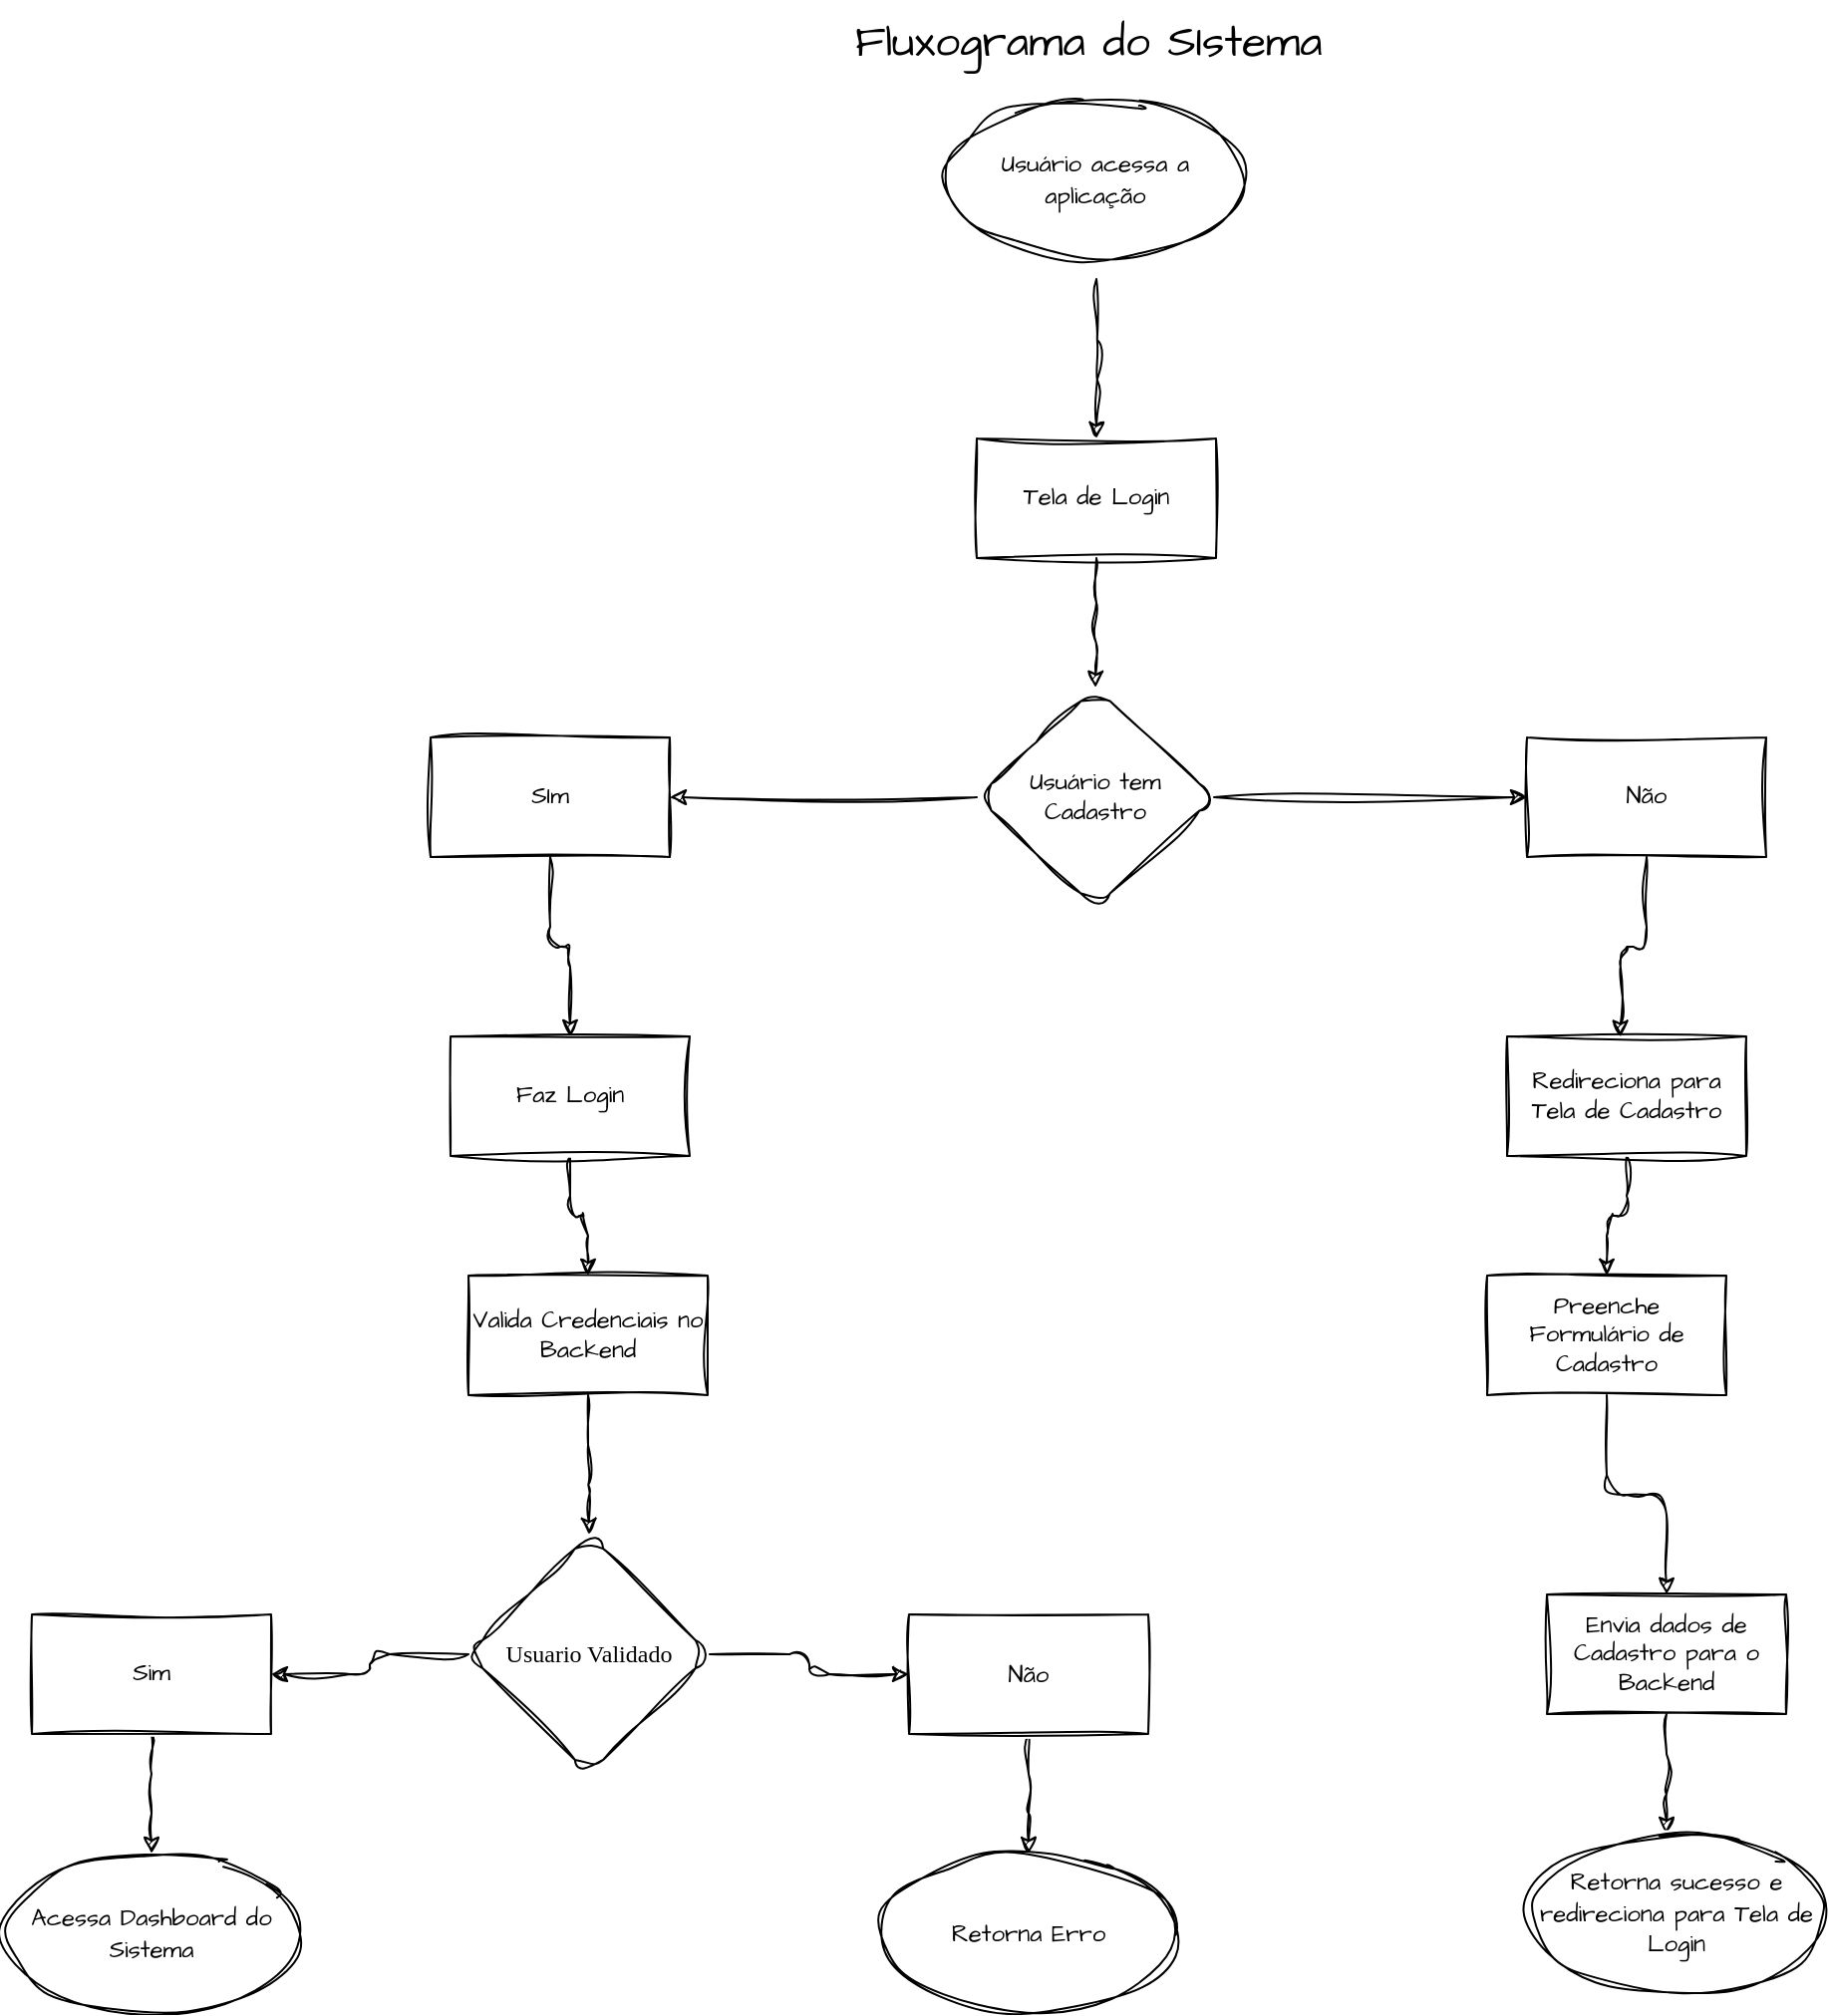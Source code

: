 <mxfile version="26.0.9">
  <diagram name="Página-1" id="kS7lqMOHPut_9UUMO6gu">
    <mxGraphModel dx="2261" dy="836" grid="1" gridSize="10" guides="1" tooltips="1" connect="1" arrows="1" fold="1" page="1" pageScale="1" pageWidth="827" pageHeight="1169" math="0" shadow="0">
      <root>
        <mxCell id="0" />
        <mxCell id="1" parent="0" />
        <mxCell id="iBdcwGxHyGMTYMY33XSR-31" style="edgeStyle=orthogonalEdgeStyle;rounded=1;sketch=1;hachureGap=4;jiggle=2;curveFitting=1;orthogonalLoop=1;jettySize=auto;html=1;entryX=1;entryY=0.5;entryDx=0;entryDy=0;fontFamily=archetics daugther;" parent="1" source="iBdcwGxHyGMTYMY33XSR-28" target="iBdcwGxHyGMTYMY33XSR-30" edge="1">
          <mxGeometry relative="1" as="geometry" />
        </mxCell>
        <mxCell id="iBdcwGxHyGMTYMY33XSR-33" style="edgeStyle=orthogonalEdgeStyle;rounded=1;sketch=1;hachureGap=4;jiggle=2;curveFitting=1;orthogonalLoop=1;jettySize=auto;html=1;entryX=0;entryY=0.5;entryDx=0;entryDy=0;fontFamily=archetics daugther;" parent="1" source="iBdcwGxHyGMTYMY33XSR-28" target="iBdcwGxHyGMTYMY33XSR-32" edge="1">
          <mxGeometry relative="1" as="geometry" />
        </mxCell>
        <mxCell id="iBdcwGxHyGMTYMY33XSR-28" value="Usuario Validado" style="rhombus;whiteSpace=wrap;html=1;sketch=1;curveFitting=1;jiggle=2;rounded=1;fontFamily=archetics daugther;" parent="1" vertex="1">
          <mxGeometry x="99" y="790" width="121" height="120" as="geometry" />
        </mxCell>
        <mxCell id="iBdcwGxHyGMTYMY33XSR-66" style="edgeStyle=orthogonalEdgeStyle;rounded=1;sketch=1;hachureGap=4;jiggle=2;curveFitting=1;orthogonalLoop=1;jettySize=auto;html=1;entryX=0.5;entryY=0;entryDx=0;entryDy=0;fontFamily=Architects Daughter;fontSource=https%3A%2F%2Ffonts.googleapis.com%2Fcss%3Ffamily%3DArchitects%2BDaughter;" parent="1" source="iBdcwGxHyGMTYMY33XSR-30" edge="1">
          <mxGeometry relative="1" as="geometry">
            <mxPoint x="-60" y="950" as="targetPoint" />
          </mxGeometry>
        </mxCell>
        <mxCell id="iBdcwGxHyGMTYMY33XSR-30" value="Sim" style="rounded=0;whiteSpace=wrap;html=1;sketch=1;hachureGap=4;jiggle=2;curveFitting=1;fontFamily=Architects Daughter;" parent="1" vertex="1">
          <mxGeometry x="-120" y="830" width="120" height="60" as="geometry" />
        </mxCell>
        <mxCell id="iBdcwGxHyGMTYMY33XSR-69" style="edgeStyle=orthogonalEdgeStyle;rounded=1;sketch=1;hachureGap=4;jiggle=2;curveFitting=1;orthogonalLoop=1;jettySize=auto;html=1;entryX=0.5;entryY=0;entryDx=0;entryDy=0;fontFamily=Architects Daughter;fontSource=https%3A%2F%2Ffonts.googleapis.com%2Fcss%3Ffamily%3DArchitects%2BDaughter;" parent="1" source="iBdcwGxHyGMTYMY33XSR-32" edge="1">
          <mxGeometry relative="1" as="geometry">
            <mxPoint x="380" y="950" as="targetPoint" />
          </mxGeometry>
        </mxCell>
        <mxCell id="iBdcwGxHyGMTYMY33XSR-32" value="&lt;font face=&quot;Architects Daughter&quot;&gt;Não&lt;/font&gt;" style="rounded=0;whiteSpace=wrap;html=1;sketch=1;hachureGap=4;jiggle=2;curveFitting=1;fontFamily=archetics daugther;" parent="1" vertex="1">
          <mxGeometry x="320" y="830" width="120" height="60" as="geometry" />
        </mxCell>
        <mxCell id="iBdcwGxHyGMTYMY33XSR-72" style="edgeStyle=orthogonalEdgeStyle;rounded=1;sketch=1;hachureGap=4;jiggle=2;curveFitting=1;orthogonalLoop=1;jettySize=auto;html=1;entryX=0.5;entryY=0;entryDx=0;entryDy=0;fontFamily=Architects Daughter;fontSource=https%3A%2F%2Ffonts.googleapis.com%2Fcss%3Ffamily%3DArchitects%2BDaughter;" parent="1" source="iBdcwGxHyGMTYMY33XSR-37" edge="1">
          <mxGeometry relative="1" as="geometry">
            <mxPoint x="700" y="940" as="targetPoint" />
          </mxGeometry>
        </mxCell>
        <mxCell id="iBdcwGxHyGMTYMY33XSR-37" value="Envia dados de Cadastro para o Backend" style="rounded=0;whiteSpace=wrap;html=1;sketch=1;hachureGap=4;jiggle=2;curveFitting=1;fontFamily=Architects Daughter;fontSource=https%3A%2F%2Ffonts.googleapis.com%2Fcss%3Ffamily%3DArchitects%2BDaughter;" parent="1" vertex="1">
          <mxGeometry x="640" y="820" width="120" height="60" as="geometry" />
        </mxCell>
        <mxCell id="iBdcwGxHyGMTYMY33XSR-42" style="edgeStyle=orthogonalEdgeStyle;rounded=1;sketch=1;hachureGap=4;jiggle=2;curveFitting=1;orthogonalLoop=1;jettySize=auto;html=1;entryX=0.5;entryY=0;entryDx=0;entryDy=0;fontFamily=Architects Daughter;fontSource=https%3A%2F%2Ffonts.googleapis.com%2Fcss%3Ffamily%3DArchitects%2BDaughter;" parent="1" source="iBdcwGxHyGMTYMY33XSR-39" target="iBdcwGxHyGMTYMY33XSR-28" edge="1">
          <mxGeometry relative="1" as="geometry" />
        </mxCell>
        <mxCell id="iBdcwGxHyGMTYMY33XSR-39" value="Valida Credenciais no Backend" style="rounded=0;whiteSpace=wrap;html=1;sketch=1;hachureGap=4;jiggle=2;curveFitting=1;fontFamily=Architects Daughter;fontSource=https%3A%2F%2Ffonts.googleapis.com%2Fcss%3Ffamily%3DArchitects%2BDaughter;" parent="1" vertex="1">
          <mxGeometry x="99" y="660" width="120" height="60" as="geometry" />
        </mxCell>
        <mxCell id="iBdcwGxHyGMTYMY33XSR-64" style="edgeStyle=orthogonalEdgeStyle;rounded=1;sketch=1;hachureGap=4;jiggle=2;curveFitting=1;orthogonalLoop=1;jettySize=auto;html=1;entryX=0.5;entryY=0;entryDx=0;entryDy=0;fontFamily=Architects Daughter;fontSource=https%3A%2F%2Ffonts.googleapis.com%2Fcss%3Ffamily%3DArchitects%2BDaughter;" parent="1" source="iBdcwGxHyGMTYMY33XSR-44" target="iBdcwGxHyGMTYMY33XSR-37" edge="1">
          <mxGeometry relative="1" as="geometry" />
        </mxCell>
        <mxCell id="iBdcwGxHyGMTYMY33XSR-44" value="Preenche Formulário de Cadastro" style="rounded=0;whiteSpace=wrap;html=1;sketch=1;hachureGap=4;jiggle=2;curveFitting=1;fontFamily=Architects Daughter;fontSource=https%3A%2F%2Ffonts.googleapis.com%2Fcss%3Ffamily%3DArchitects%2BDaughter;" parent="1" vertex="1">
          <mxGeometry x="610" y="660" width="120" height="60" as="geometry" />
        </mxCell>
        <mxCell id="iBdcwGxHyGMTYMY33XSR-63" style="edgeStyle=orthogonalEdgeStyle;rounded=1;sketch=1;hachureGap=4;jiggle=2;curveFitting=1;orthogonalLoop=1;jettySize=auto;html=1;fontFamily=Architects Daughter;fontSource=https%3A%2F%2Ffonts.googleapis.com%2Fcss%3Ffamily%3DArchitects%2BDaughter;" parent="1" source="iBdcwGxHyGMTYMY33XSR-46" target="iBdcwGxHyGMTYMY33XSR-44" edge="1">
          <mxGeometry relative="1" as="geometry" />
        </mxCell>
        <mxCell id="iBdcwGxHyGMTYMY33XSR-46" value="Redireciona para Tela de Cadastro" style="rounded=0;whiteSpace=wrap;html=1;sketch=1;hachureGap=4;jiggle=2;curveFitting=1;fontFamily=Architects Daughter;fontSource=https%3A%2F%2Ffonts.googleapis.com%2Fcss%3Ffamily%3DArchitects%2BDaughter;" parent="1" vertex="1">
          <mxGeometry x="620" y="540" width="120" height="60" as="geometry" />
        </mxCell>
        <mxCell id="iBdcwGxHyGMTYMY33XSR-62" style="edgeStyle=orthogonalEdgeStyle;rounded=1;sketch=1;hachureGap=4;jiggle=2;curveFitting=1;orthogonalLoop=1;jettySize=auto;html=1;entryX=0.5;entryY=0;entryDx=0;entryDy=0;fontFamily=Architects Daughter;fontSource=https%3A%2F%2Ffonts.googleapis.com%2Fcss%3Ffamily%3DArchitects%2BDaughter;" parent="1" source="iBdcwGxHyGMTYMY33XSR-47" target="iBdcwGxHyGMTYMY33XSR-39" edge="1">
          <mxGeometry relative="1" as="geometry" />
        </mxCell>
        <mxCell id="iBdcwGxHyGMTYMY33XSR-47" value="Faz Login" style="rounded=0;whiteSpace=wrap;html=1;sketch=1;hachureGap=4;jiggle=2;curveFitting=1;fontFamily=Architects Daughter;fontSource=https%3A%2F%2Ffonts.googleapis.com%2Fcss%3Ffamily%3DArchitects%2BDaughter;" parent="1" vertex="1">
          <mxGeometry x="90" y="540" width="120" height="60" as="geometry" />
        </mxCell>
        <mxCell id="iBdcwGxHyGMTYMY33XSR-59" style="edgeStyle=orthogonalEdgeStyle;rounded=1;sketch=1;hachureGap=4;jiggle=2;curveFitting=1;orthogonalLoop=1;jettySize=auto;html=1;entryX=0.5;entryY=0;entryDx=0;entryDy=0;fontFamily=Architects Daughter;fontSource=https%3A%2F%2Ffonts.googleapis.com%2Fcss%3Ffamily%3DArchitects%2BDaughter;" parent="1" source="iBdcwGxHyGMTYMY33XSR-48" target="iBdcwGxHyGMTYMY33XSR-47" edge="1">
          <mxGeometry relative="1" as="geometry" />
        </mxCell>
        <mxCell id="iBdcwGxHyGMTYMY33XSR-48" value="SIm" style="rounded=0;whiteSpace=wrap;html=1;sketch=1;hachureGap=4;jiggle=2;curveFitting=1;fontFamily=Architects Daughter;fontSource=https%3A%2F%2Ffonts.googleapis.com%2Fcss%3Ffamily%3DArchitects%2BDaughter;" parent="1" vertex="1">
          <mxGeometry x="80" y="390" width="120" height="60" as="geometry" />
        </mxCell>
        <mxCell id="iBdcwGxHyGMTYMY33XSR-49" value="Não" style="rounded=0;whiteSpace=wrap;html=1;sketch=1;hachureGap=4;jiggle=2;curveFitting=1;fontFamily=Architects Daughter;fontSource=https%3A%2F%2Ffonts.googleapis.com%2Fcss%3Ffamily%3DArchitects%2BDaughter;" parent="1" vertex="1">
          <mxGeometry x="630" y="390" width="120" height="60" as="geometry" />
        </mxCell>
        <mxCell id="iBdcwGxHyGMTYMY33XSR-57" style="edgeStyle=orthogonalEdgeStyle;rounded=1;sketch=1;hachureGap=4;jiggle=2;curveFitting=1;orthogonalLoop=1;jettySize=auto;html=1;entryX=1;entryY=0.5;entryDx=0;entryDy=0;fontFamily=Architects Daughter;fontSource=https%3A%2F%2Ffonts.googleapis.com%2Fcss%3Ffamily%3DArchitects%2BDaughter;" parent="1" source="iBdcwGxHyGMTYMY33XSR-50" target="iBdcwGxHyGMTYMY33XSR-48" edge="1">
          <mxGeometry relative="1" as="geometry" />
        </mxCell>
        <mxCell id="iBdcwGxHyGMTYMY33XSR-58" style="edgeStyle=orthogonalEdgeStyle;rounded=1;sketch=1;hachureGap=4;jiggle=2;curveFitting=1;orthogonalLoop=1;jettySize=auto;html=1;entryX=0;entryY=0.5;entryDx=0;entryDy=0;fontFamily=Architects Daughter;fontSource=https%3A%2F%2Ffonts.googleapis.com%2Fcss%3Ffamily%3DArchitects%2BDaughter;" parent="1" source="iBdcwGxHyGMTYMY33XSR-50" target="iBdcwGxHyGMTYMY33XSR-49" edge="1">
          <mxGeometry relative="1" as="geometry" />
        </mxCell>
        <mxCell id="iBdcwGxHyGMTYMY33XSR-50" value="Usuário tem Cadastro" style="rhombus;whiteSpace=wrap;html=1;rounded=1;sketch=1;hachureGap=4;jiggle=2;curveFitting=1;fontFamily=Architects Daughter;fontSource=https%3A%2F%2Ffonts.googleapis.com%2Fcss%3Ffamily%3DArchitects%2BDaughter;" parent="1" vertex="1">
          <mxGeometry x="354" y="365" width="119" height="110" as="geometry" />
        </mxCell>
        <mxCell id="iBdcwGxHyGMTYMY33XSR-56" style="edgeStyle=orthogonalEdgeStyle;rounded=1;sketch=1;hachureGap=4;jiggle=2;curveFitting=1;orthogonalLoop=1;jettySize=auto;html=1;entryX=0.5;entryY=0;entryDx=0;entryDy=0;fontFamily=Architects Daughter;fontSource=https%3A%2F%2Ffonts.googleapis.com%2Fcss%3Ffamily%3DArchitects%2BDaughter;" parent="1" source="iBdcwGxHyGMTYMY33XSR-51" target="iBdcwGxHyGMTYMY33XSR-50" edge="1">
          <mxGeometry relative="1" as="geometry" />
        </mxCell>
        <mxCell id="iBdcwGxHyGMTYMY33XSR-51" value="Tela de Login" style="rounded=0;whiteSpace=wrap;html=1;sketch=1;hachureGap=4;jiggle=2;curveFitting=1;fontFamily=Architects Daughter;fontSource=https%3A%2F%2Ffonts.googleapis.com%2Fcss%3Ffamily%3DArchitects%2BDaughter;" parent="1" vertex="1">
          <mxGeometry x="354" y="240" width="120" height="60" as="geometry" />
        </mxCell>
        <mxCell id="iBdcwGxHyGMTYMY33XSR-55" style="edgeStyle=orthogonalEdgeStyle;rounded=1;sketch=1;hachureGap=4;jiggle=2;curveFitting=1;orthogonalLoop=1;jettySize=auto;html=1;fontFamily=Architects Daughter;fontSource=https%3A%2F%2Ffonts.googleapis.com%2Fcss%3Ffamily%3DArchitects%2BDaughter;" parent="1" target="iBdcwGxHyGMTYMY33XSR-51" edge="1">
          <mxGeometry relative="1" as="geometry">
            <mxPoint x="414" y="160" as="sourcePoint" />
          </mxGeometry>
        </mxCell>
        <mxCell id="iBdcwGxHyGMTYMY33XSR-61" style="edgeStyle=orthogonalEdgeStyle;rounded=1;sketch=1;hachureGap=4;jiggle=2;curveFitting=1;orthogonalLoop=1;jettySize=auto;html=1;entryX=0.474;entryY=0.005;entryDx=0;entryDy=0;entryPerimeter=0;fontFamily=Architects Daughter;fontSource=https%3A%2F%2Ffonts.googleapis.com%2Fcss%3Ffamily%3DArchitects%2BDaughter;" parent="1" source="iBdcwGxHyGMTYMY33XSR-49" target="iBdcwGxHyGMTYMY33XSR-46" edge="1">
          <mxGeometry relative="1" as="geometry" />
        </mxCell>
        <mxCell id="iBdcwGxHyGMTYMY33XSR-70" value="&lt;font style=&quot;font-size: 22px;&quot;&gt;Fluxograma do &lt;font style=&quot;font-size: 22px;&quot;&gt;SIstema&lt;/font&gt;&amp;nbsp;&lt;/font&gt;&lt;div style=&quot;font-size: 22px;&quot;&gt;&lt;br&gt;&lt;/div&gt;" style="text;html=1;align=center;verticalAlign=middle;resizable=0;points=[];autosize=1;strokeColor=none;fillColor=none;fontFamily=Architects Daughter;fontSource=https%3A%2F%2Ffonts.googleapis.com%2Fcss%3Ffamily%3DArchitects%2BDaughter;" parent="1" vertex="1">
          <mxGeometry x="279" y="20" width="270" height="70" as="geometry" />
        </mxCell>
        <mxCell id="0Pay6zmMVrq8Bb4DPC9U-6" value="&lt;font face=&quot;Architects Daughter&quot;&gt;Usuário acessa a aplicação&lt;/font&gt;" style="ellipse;whiteSpace=wrap;html=1;sketch=1;curveFitting=1;jiggle=2;" vertex="1" parent="1">
          <mxGeometry x="338" y="70" width="151" height="80" as="geometry" />
        </mxCell>
        <mxCell id="0Pay6zmMVrq8Bb4DPC9U-7" value="&lt;span style=&quot;font-family: &amp;quot;Architects Daughter&amp;quot;;&quot;&gt;Acessa Dashboard do Sistema&lt;/span&gt;" style="ellipse;whiteSpace=wrap;html=1;sketch=1;curveFitting=1;jiggle=2;" vertex="1" parent="1">
          <mxGeometry x="-135" y="950" width="150" height="80" as="geometry" />
        </mxCell>
        <mxCell id="0Pay6zmMVrq8Bb4DPC9U-8" value="&lt;span style=&quot;font-family: &amp;quot;Architects Daughter&amp;quot;;&quot;&gt;Retorna Erro&lt;/span&gt;" style="ellipse;whiteSpace=wrap;html=1;sketch=1;curveFitting=1;jiggle=2;" vertex="1" parent="1">
          <mxGeometry x="305" y="950" width="150" height="80" as="geometry" />
        </mxCell>
        <mxCell id="0Pay6zmMVrq8Bb4DPC9U-9" value="&lt;span style=&quot;font-family: &amp;quot;Architects Daughter&amp;quot;;&quot;&gt;Retorna sucesso e redireciona para Tela de Login&lt;/span&gt;" style="ellipse;whiteSpace=wrap;html=1;sketch=1;curveFitting=1;jiggle=2;" vertex="1" parent="1">
          <mxGeometry x="630" y="940" width="150" height="80" as="geometry" />
        </mxCell>
      </root>
    </mxGraphModel>
  </diagram>
</mxfile>

